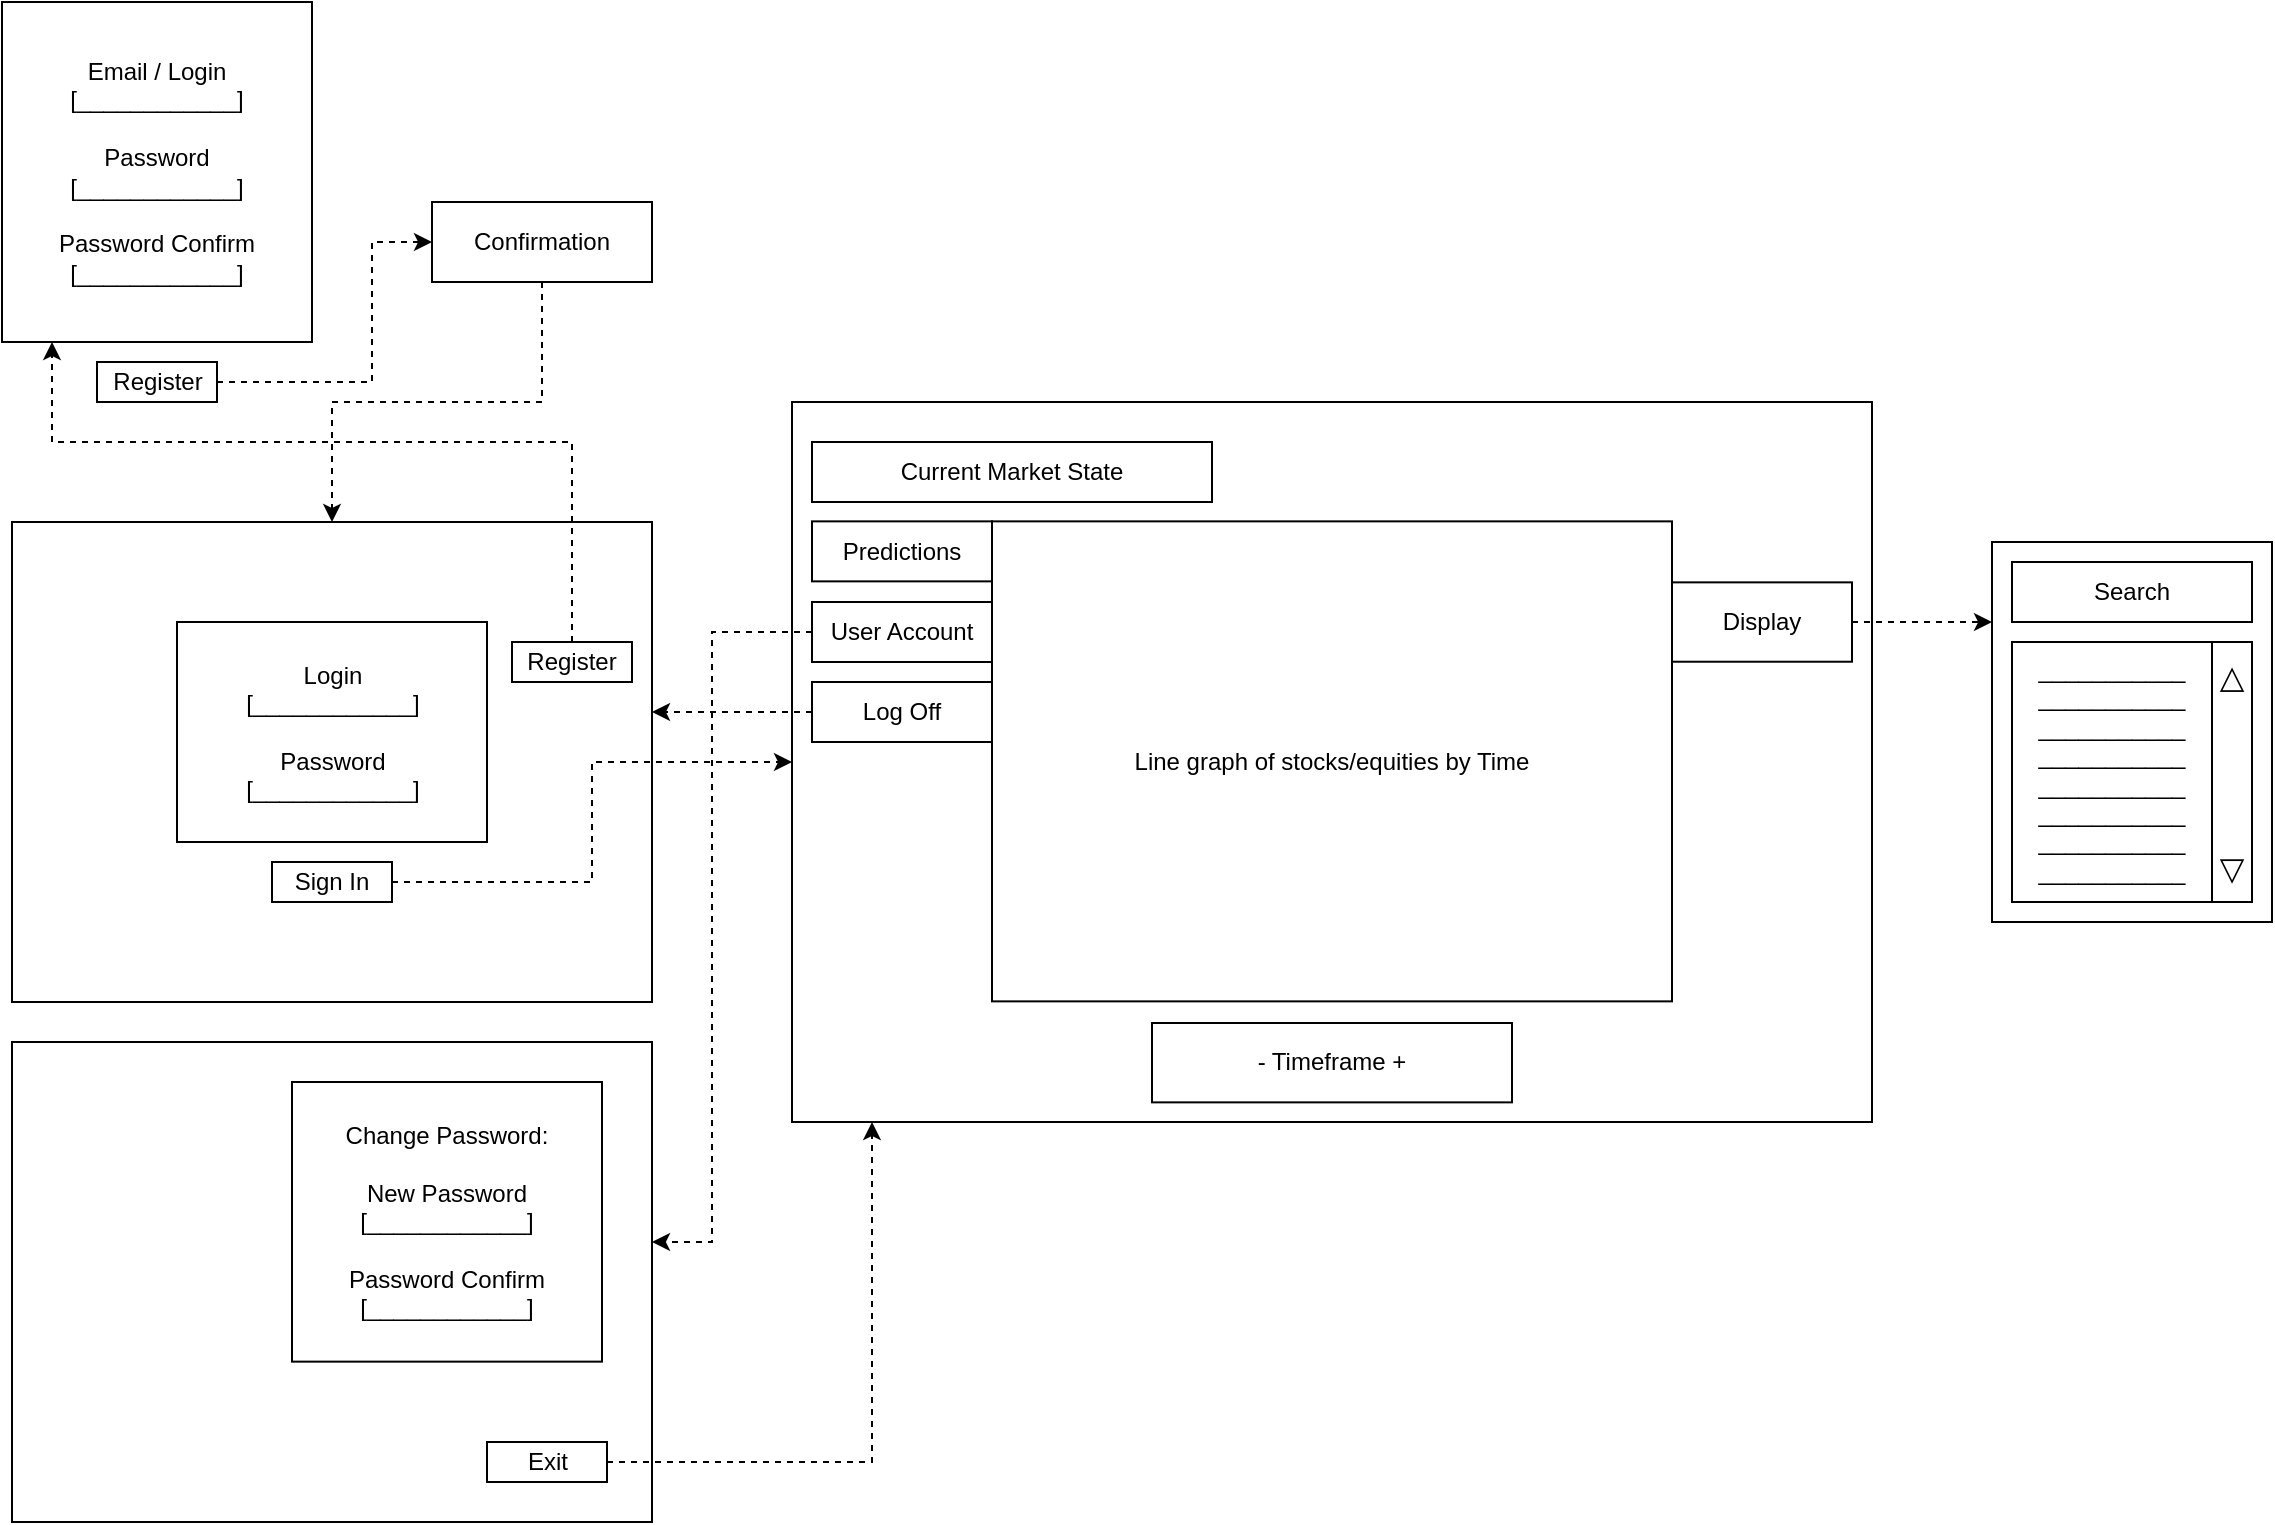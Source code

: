<mxfile version="12.6.5" type="device"><diagram id="kK3OiQNVyR1i0bnNllnc" name="Wireframes"><mxGraphModel dx="1086" dy="1307" grid="1" gridSize="10" guides="1" tooltips="1" connect="1" arrows="1" fold="1" page="1" pageScale="1" pageWidth="500" pageHeight="500" math="0" shadow="0"><root><mxCell id="0"/><mxCell id="1" parent="0"/><mxCell id="FoBaa8k5cQKH2N9itg3P-27" value="" style="rounded=0;whiteSpace=wrap;html=1;" parent="1" vertex="1"><mxGeometry x="150" y="420" width="320" height="240" as="geometry"/></mxCell><mxCell id="9jDJ3HsL0_QbVjvhmPQU-1" value="" style="rounded=0;whiteSpace=wrap;html=1;" parent="1" vertex="1"><mxGeometry x="150" y="160" width="320" height="240" as="geometry"/></mxCell><mxCell id="9jDJ3HsL0_QbVjvhmPQU-2" value="Login&lt;br&gt;[____________]&lt;br&gt;&lt;br&gt;Password&lt;br&gt;[____________]" style="rounded=0;whiteSpace=wrap;html=1;" parent="1" vertex="1"><mxGeometry x="232.5" y="210" width="155" height="110" as="geometry"/></mxCell><mxCell id="9jDJ3HsL0_QbVjvhmPQU-14" value="" style="rounded=0;whiteSpace=wrap;html=1;" parent="1" vertex="1"><mxGeometry x="540" y="100.0" width="540" height="360" as="geometry"/></mxCell><mxCell id="9jDJ3HsL0_QbVjvhmPQU-19" value="Line graph of stocks/equities by Time" style="rounded=0;whiteSpace=wrap;html=1;" parent="1" vertex="1"><mxGeometry x="640" y="159.68" width="340" height="240" as="geometry"/></mxCell><mxCell id="9jDJ3HsL0_QbVjvhmPQU-20" value="- Timeframe +" style="rounded=0;whiteSpace=wrap;html=1;" parent="1" vertex="1"><mxGeometry x="720" y="410.5" width="180" height="39.68" as="geometry"/></mxCell><mxCell id="FoBaa8k5cQKH2N9itg3P-18" style="edgeStyle=orthogonalEdgeStyle;rounded=0;orthogonalLoop=1;jettySize=auto;html=1;dashed=1;" parent="1" source="9jDJ3HsL0_QbVjvhmPQU-21" target="FoBaa8k5cQKH2N9itg3P-19" edge="1"><mxGeometry relative="1" as="geometry"><mxPoint x="1190" y="210.02" as="targetPoint"/><Array as="points"><mxPoint x="1130" y="210"/><mxPoint x="1130" y="210"/></Array></mxGeometry></mxCell><mxCell id="9jDJ3HsL0_QbVjvhmPQU-21" value="Display" style="rounded=0;whiteSpace=wrap;html=1;" parent="1" vertex="1"><mxGeometry x="980" y="190.18" width="90" height="39.68" as="geometry"/></mxCell><mxCell id="9jDJ3HsL0_QbVjvhmPQU-4" value="Current Market State" style="rounded=0;whiteSpace=wrap;html=1;" parent="1" vertex="1"><mxGeometry x="550" y="120" width="200" height="30" as="geometry"/></mxCell><mxCell id="9jDJ3HsL0_QbVjvhmPQU-15" value="Predictions" style="rounded=0;whiteSpace=wrap;html=1;" parent="1" vertex="1"><mxGeometry x="550" y="159.68" width="90" height="30" as="geometry"/></mxCell><mxCell id="FoBaa8k5cQKH2N9itg3P-13" style="edgeStyle=orthogonalEdgeStyle;rounded=0;orthogonalLoop=1;jettySize=auto;html=1;dashed=1;" parent="1" source="9jDJ3HsL0_QbVjvhmPQU-16" target="FoBaa8k5cQKH2N9itg3P-27" edge="1"><mxGeometry relative="1" as="geometry"><mxPoint x="500" y="530" as="targetPoint"/><Array as="points"><mxPoint x="500" y="215"/><mxPoint x="500" y="520"/></Array></mxGeometry></mxCell><mxCell id="9jDJ3HsL0_QbVjvhmPQU-16" value="User Account" style="rounded=0;whiteSpace=wrap;html=1;" parent="1" vertex="1"><mxGeometry x="550" y="200" width="90" height="30" as="geometry"/></mxCell><mxCell id="FoBaa8k5cQKH2N9itg3P-17" style="edgeStyle=orthogonalEdgeStyle;rounded=0;orthogonalLoop=1;jettySize=auto;html=1;dashed=1;" parent="1" source="9jDJ3HsL0_QbVjvhmPQU-17" target="9jDJ3HsL0_QbVjvhmPQU-1" edge="1"><mxGeometry relative="1" as="geometry"><Array as="points"><mxPoint x="490" y="255"/><mxPoint x="490" y="255"/></Array></mxGeometry></mxCell><mxCell id="9jDJ3HsL0_QbVjvhmPQU-17" value="Log Off" style="rounded=0;whiteSpace=wrap;html=1;" parent="1" vertex="1"><mxGeometry x="550" y="240" width="90" height="30" as="geometry"/></mxCell><mxCell id="FoBaa8k5cQKH2N9itg3P-2" value="Email / Login&lt;br&gt;[____________]&lt;br&gt;&lt;br&gt;Password&lt;br&gt;[____________]&lt;br&gt;&lt;br&gt;Password Confirm&lt;br&gt;[____________]" style="rounded=0;whiteSpace=wrap;html=1;" parent="1" vertex="1"><mxGeometry x="145" y="-100" width="155" height="170" as="geometry"/></mxCell><mxCell id="FoBaa8k5cQKH2N9itg3P-8" style="edgeStyle=orthogonalEdgeStyle;rounded=0;orthogonalLoop=1;jettySize=auto;html=1;dashed=1;" parent="1" source="FoBaa8k5cQKH2N9itg3P-4" target="FoBaa8k5cQKH2N9itg3P-2" edge="1"><mxGeometry relative="1" as="geometry"><Array as="points"><mxPoint x="430" y="120"/><mxPoint x="170" y="120"/></Array></mxGeometry></mxCell><mxCell id="FoBaa8k5cQKH2N9itg3P-4" value="Register" style="rounded=0;whiteSpace=wrap;html=1;" parent="1" vertex="1"><mxGeometry x="400" y="220" width="60" height="20" as="geometry"/></mxCell><mxCell id="FoBaa8k5cQKH2N9itg3P-7" style="edgeStyle=orthogonalEdgeStyle;rounded=0;orthogonalLoop=1;jettySize=auto;html=1;dashed=1;" parent="1" source="FoBaa8k5cQKH2N9itg3P-6" target="9jDJ3HsL0_QbVjvhmPQU-14" edge="1"><mxGeometry relative="1" as="geometry"/></mxCell><mxCell id="FoBaa8k5cQKH2N9itg3P-6" value="Sign In" style="rounded=0;whiteSpace=wrap;html=1;" parent="1" vertex="1"><mxGeometry x="280" y="330" width="60" height="20" as="geometry"/></mxCell><mxCell id="FoBaa8k5cQKH2N9itg3P-11" style="edgeStyle=orthogonalEdgeStyle;rounded=0;orthogonalLoop=1;jettySize=auto;html=1;dashed=1;" parent="1" source="FoBaa8k5cQKH2N9itg3P-9" target="FoBaa8k5cQKH2N9itg3P-10" edge="1"><mxGeometry relative="1" as="geometry"><Array as="points"><mxPoint x="330" y="90"/><mxPoint x="330" y="20"/></Array></mxGeometry></mxCell><mxCell id="FoBaa8k5cQKH2N9itg3P-9" value="Register" style="rounded=0;whiteSpace=wrap;html=1;" parent="1" vertex="1"><mxGeometry x="192.5" y="80" width="60" height="20" as="geometry"/></mxCell><mxCell id="FoBaa8k5cQKH2N9itg3P-12" style="edgeStyle=orthogonalEdgeStyle;rounded=0;orthogonalLoop=1;jettySize=auto;html=1;dashed=1;" parent="1" source="FoBaa8k5cQKH2N9itg3P-10" target="9jDJ3HsL0_QbVjvhmPQU-1" edge="1"><mxGeometry relative="1" as="geometry"/></mxCell><mxCell id="FoBaa8k5cQKH2N9itg3P-10" value="Confirmation" style="rounded=0;whiteSpace=wrap;html=1;" parent="1" vertex="1"><mxGeometry x="360" width="110" height="40" as="geometry"/></mxCell><mxCell id="FoBaa8k5cQKH2N9itg3P-19" value="" style="rounded=0;whiteSpace=wrap;html=1;" parent="1" vertex="1"><mxGeometry x="1140" y="170" width="140" height="190" as="geometry"/></mxCell><mxCell id="FoBaa8k5cQKH2N9itg3P-20" value="Search" style="rounded=0;whiteSpace=wrap;html=1;" parent="1" vertex="1"><mxGeometry x="1150" y="180" width="120" height="30" as="geometry"/></mxCell><mxCell id="FoBaa8k5cQKH2N9itg3P-21" value="___________&lt;br&gt;___________&lt;br&gt;___________&lt;br&gt;___________&lt;br&gt;___________&lt;br&gt;___________&lt;br&gt;___________&lt;br&gt;___________&lt;br&gt;" style="rounded=0;whiteSpace=wrap;html=1;verticalAlign=top;" parent="1" vertex="1"><mxGeometry x="1150" y="220" width="100" height="130" as="geometry"/></mxCell><mxCell id="FoBaa8k5cQKH2N9itg3P-22" value="&lt;font style=&quot;font-size: 16px&quot;&gt;&lt;span style=&quot;font-family: &amp;#34;verdana&amp;#34; , sans-serif ; text-align: left ; background-color: rgb(255 , 255 , 255)&quot;&gt;△&lt;/span&gt;&lt;br&gt;&lt;br&gt;&lt;br&gt;&lt;br&gt;&lt;br&gt;&lt;span style=&quot;font-family: &amp;#34;verdana&amp;#34; , sans-serif ; text-align: left ; background-color: rgb(255 , 255 , 255)&quot;&gt;▽&lt;/span&gt;&lt;/font&gt;" style="rounded=0;whiteSpace=wrap;html=1;" parent="1" vertex="1"><mxGeometry x="1250" y="220" width="20" height="130" as="geometry"/></mxCell><mxCell id="FoBaa8k5cQKH2N9itg3P-25" value="Change Password:&lt;br&gt;&lt;br&gt;New Password&lt;br&gt;[____________]&lt;br&gt;&lt;br&gt;Password Confirm&lt;br&gt;[____________]" style="rounded=0;whiteSpace=wrap;html=1;" parent="1" vertex="1"><mxGeometry x="290" y="440" width="155" height="139.82" as="geometry"/></mxCell><mxCell id="FoBaa8k5cQKH2N9itg3P-28" style="edgeStyle=orthogonalEdgeStyle;rounded=0;orthogonalLoop=1;jettySize=auto;html=1;dashed=1;" parent="1" source="FoBaa8k5cQKH2N9itg3P-26" target="9jDJ3HsL0_QbVjvhmPQU-14" edge="1"><mxGeometry relative="1" as="geometry"><Array as="points"><mxPoint x="580" y="630"/></Array></mxGeometry></mxCell><mxCell id="FoBaa8k5cQKH2N9itg3P-26" value="Exit" style="rounded=0;whiteSpace=wrap;html=1;" parent="1" vertex="1"><mxGeometry x="387.5" y="620" width="60" height="20" as="geometry"/></mxCell></root></mxGraphModel></diagram></mxfile>